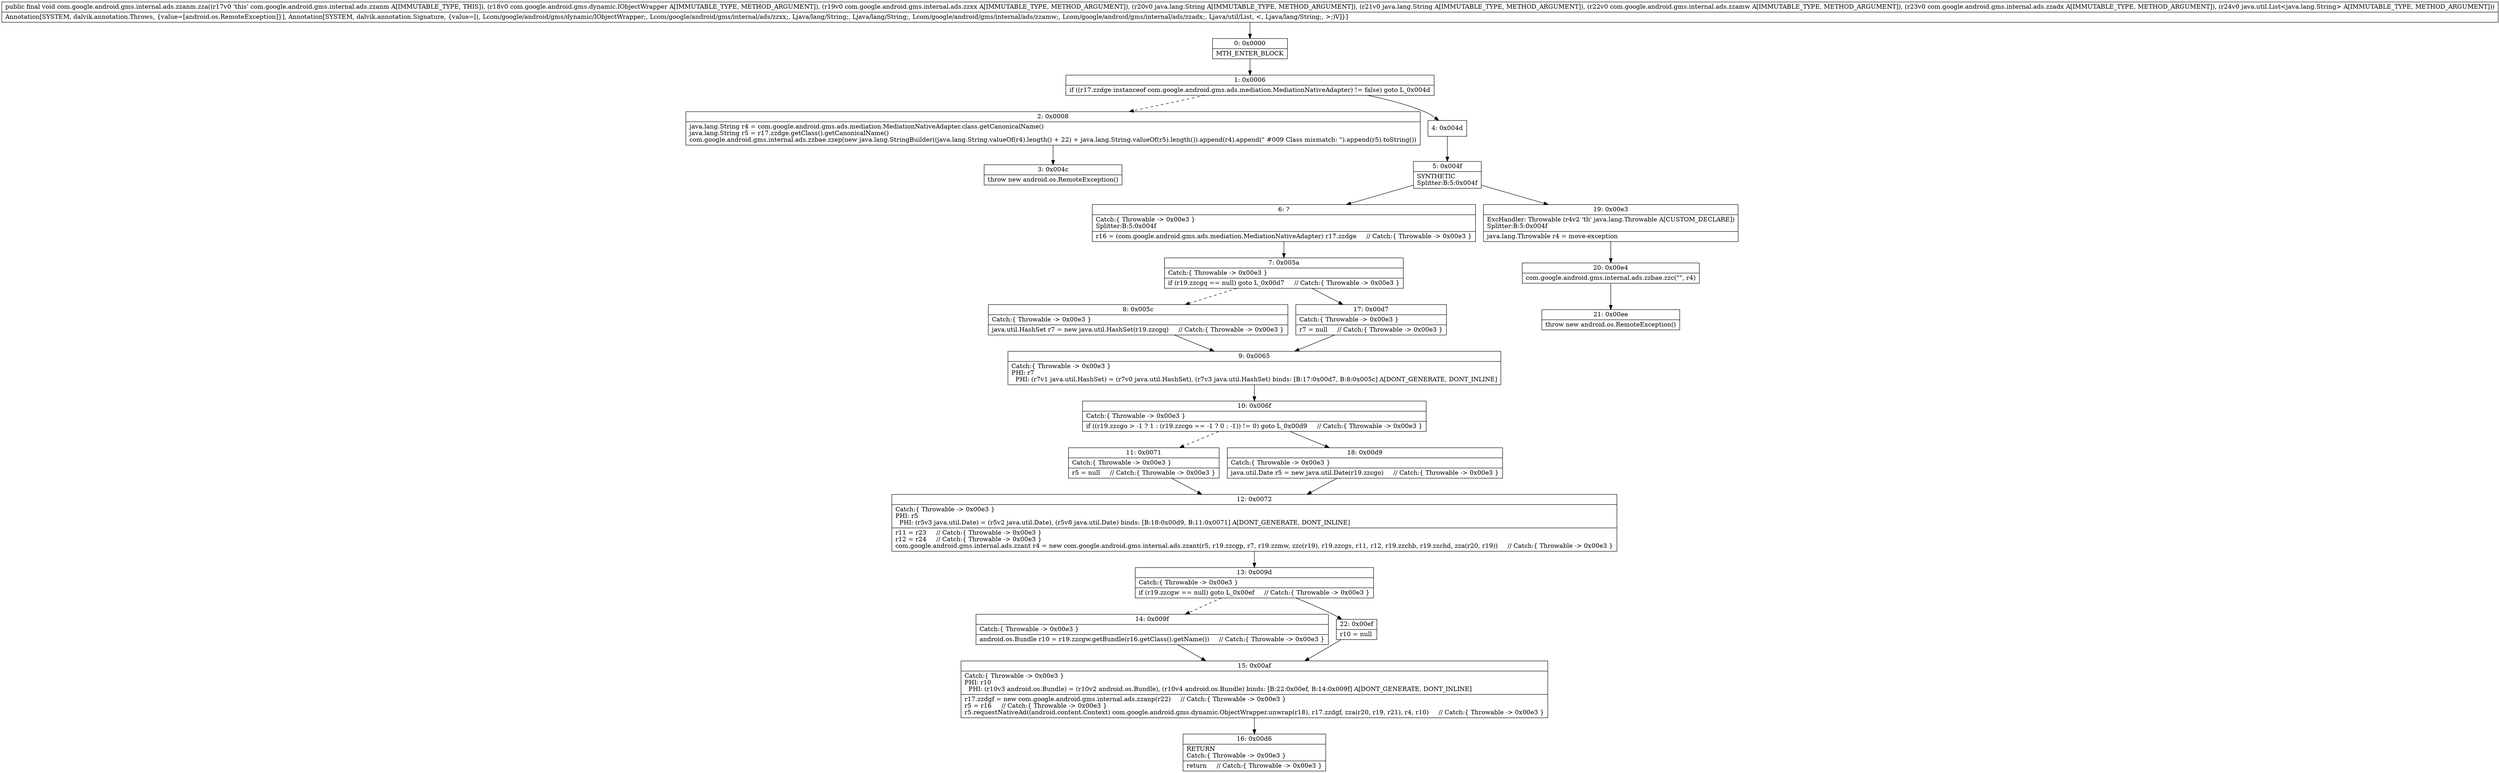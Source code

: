 digraph "CFG forcom.google.android.gms.internal.ads.zzanm.zza(Lcom\/google\/android\/gms\/dynamic\/IObjectWrapper;Lcom\/google\/android\/gms\/internal\/ads\/zzxx;Ljava\/lang\/String;Ljava\/lang\/String;Lcom\/google\/android\/gms\/internal\/ads\/zzamw;Lcom\/google\/android\/gms\/internal\/ads\/zzadx;Ljava\/util\/List;)V" {
Node_0 [shape=record,label="{0\:\ 0x0000|MTH_ENTER_BLOCK\l}"];
Node_1 [shape=record,label="{1\:\ 0x0006|if ((r17.zzdge instanceof com.google.android.gms.ads.mediation.MediationNativeAdapter) != false) goto L_0x004d\l}"];
Node_2 [shape=record,label="{2\:\ 0x0008|java.lang.String r4 = com.google.android.gms.ads.mediation.MediationNativeAdapter.class.getCanonicalName()\ljava.lang.String r5 = r17.zzdge.getClass().getCanonicalName()\lcom.google.android.gms.internal.ads.zzbae.zzep(new java.lang.StringBuilder((java.lang.String.valueOf(r4).length() + 22) + java.lang.String.valueOf(r5).length()).append(r4).append(\" #009 Class mismatch: \").append(r5).toString())\l}"];
Node_3 [shape=record,label="{3\:\ 0x004c|throw new android.os.RemoteException()\l}"];
Node_4 [shape=record,label="{4\:\ 0x004d}"];
Node_5 [shape=record,label="{5\:\ 0x004f|SYNTHETIC\lSplitter:B:5:0x004f\l}"];
Node_6 [shape=record,label="{6\:\ ?|Catch:\{ Throwable \-\> 0x00e3 \}\lSplitter:B:5:0x004f\l|r16 = (com.google.android.gms.ads.mediation.MediationNativeAdapter) r17.zzdge     \/\/ Catch:\{ Throwable \-\> 0x00e3 \}\l}"];
Node_7 [shape=record,label="{7\:\ 0x005a|Catch:\{ Throwable \-\> 0x00e3 \}\l|if (r19.zzcgq == null) goto L_0x00d7     \/\/ Catch:\{ Throwable \-\> 0x00e3 \}\l}"];
Node_8 [shape=record,label="{8\:\ 0x005c|Catch:\{ Throwable \-\> 0x00e3 \}\l|java.util.HashSet r7 = new java.util.HashSet(r19.zzcgq)     \/\/ Catch:\{ Throwable \-\> 0x00e3 \}\l}"];
Node_9 [shape=record,label="{9\:\ 0x0065|Catch:\{ Throwable \-\> 0x00e3 \}\lPHI: r7 \l  PHI: (r7v1 java.util.HashSet) = (r7v0 java.util.HashSet), (r7v3 java.util.HashSet) binds: [B:17:0x00d7, B:8:0x005c] A[DONT_GENERATE, DONT_INLINE]\l}"];
Node_10 [shape=record,label="{10\:\ 0x006f|Catch:\{ Throwable \-\> 0x00e3 \}\l|if ((r19.zzcgo \> \-1 ? 1 : (r19.zzcgo == \-1 ? 0 : \-1)) != 0) goto L_0x00d9     \/\/ Catch:\{ Throwable \-\> 0x00e3 \}\l}"];
Node_11 [shape=record,label="{11\:\ 0x0071|Catch:\{ Throwable \-\> 0x00e3 \}\l|r5 = null     \/\/ Catch:\{ Throwable \-\> 0x00e3 \}\l}"];
Node_12 [shape=record,label="{12\:\ 0x0072|Catch:\{ Throwable \-\> 0x00e3 \}\lPHI: r5 \l  PHI: (r5v3 java.util.Date) = (r5v2 java.util.Date), (r5v8 java.util.Date) binds: [B:18:0x00d9, B:11:0x0071] A[DONT_GENERATE, DONT_INLINE]\l|r11 = r23     \/\/ Catch:\{ Throwable \-\> 0x00e3 \}\lr12 = r24     \/\/ Catch:\{ Throwable \-\> 0x00e3 \}\lcom.google.android.gms.internal.ads.zzant r4 = new com.google.android.gms.internal.ads.zzant(r5, r19.zzcgp, r7, r19.zzmw, zzc(r19), r19.zzcgs, r11, r12, r19.zzchb, r19.zzchd, zza(r20, r19))     \/\/ Catch:\{ Throwable \-\> 0x00e3 \}\l}"];
Node_13 [shape=record,label="{13\:\ 0x009d|Catch:\{ Throwable \-\> 0x00e3 \}\l|if (r19.zzcgw == null) goto L_0x00ef     \/\/ Catch:\{ Throwable \-\> 0x00e3 \}\l}"];
Node_14 [shape=record,label="{14\:\ 0x009f|Catch:\{ Throwable \-\> 0x00e3 \}\l|android.os.Bundle r10 = r19.zzcgw.getBundle(r16.getClass().getName())     \/\/ Catch:\{ Throwable \-\> 0x00e3 \}\l}"];
Node_15 [shape=record,label="{15\:\ 0x00af|Catch:\{ Throwable \-\> 0x00e3 \}\lPHI: r10 \l  PHI: (r10v3 android.os.Bundle) = (r10v2 android.os.Bundle), (r10v4 android.os.Bundle) binds: [B:22:0x00ef, B:14:0x009f] A[DONT_GENERATE, DONT_INLINE]\l|r17.zzdgf = new com.google.android.gms.internal.ads.zzanp(r22)     \/\/ Catch:\{ Throwable \-\> 0x00e3 \}\lr5 = r16     \/\/ Catch:\{ Throwable \-\> 0x00e3 \}\lr5.requestNativeAd((android.content.Context) com.google.android.gms.dynamic.ObjectWrapper.unwrap(r18), r17.zzdgf, zza(r20, r19, r21), r4, r10)     \/\/ Catch:\{ Throwable \-\> 0x00e3 \}\l}"];
Node_16 [shape=record,label="{16\:\ 0x00d6|RETURN\lCatch:\{ Throwable \-\> 0x00e3 \}\l|return     \/\/ Catch:\{ Throwable \-\> 0x00e3 \}\l}"];
Node_17 [shape=record,label="{17\:\ 0x00d7|Catch:\{ Throwable \-\> 0x00e3 \}\l|r7 = null     \/\/ Catch:\{ Throwable \-\> 0x00e3 \}\l}"];
Node_18 [shape=record,label="{18\:\ 0x00d9|Catch:\{ Throwable \-\> 0x00e3 \}\l|java.util.Date r5 = new java.util.Date(r19.zzcgo)     \/\/ Catch:\{ Throwable \-\> 0x00e3 \}\l}"];
Node_19 [shape=record,label="{19\:\ 0x00e3|ExcHandler: Throwable (r4v2 'th' java.lang.Throwable A[CUSTOM_DECLARE])\lSplitter:B:5:0x004f\l|java.lang.Throwable r4 = move\-exception\l}"];
Node_20 [shape=record,label="{20\:\ 0x00e4|com.google.android.gms.internal.ads.zzbae.zzc(\"\", r4)\l}"];
Node_21 [shape=record,label="{21\:\ 0x00ee|throw new android.os.RemoteException()\l}"];
Node_22 [shape=record,label="{22\:\ 0x00ef|r10 = null\l}"];
MethodNode[shape=record,label="{public final void com.google.android.gms.internal.ads.zzanm.zza((r17v0 'this' com.google.android.gms.internal.ads.zzanm A[IMMUTABLE_TYPE, THIS]), (r18v0 com.google.android.gms.dynamic.IObjectWrapper A[IMMUTABLE_TYPE, METHOD_ARGUMENT]), (r19v0 com.google.android.gms.internal.ads.zzxx A[IMMUTABLE_TYPE, METHOD_ARGUMENT]), (r20v0 java.lang.String A[IMMUTABLE_TYPE, METHOD_ARGUMENT]), (r21v0 java.lang.String A[IMMUTABLE_TYPE, METHOD_ARGUMENT]), (r22v0 com.google.android.gms.internal.ads.zzamw A[IMMUTABLE_TYPE, METHOD_ARGUMENT]), (r23v0 com.google.android.gms.internal.ads.zzadx A[IMMUTABLE_TYPE, METHOD_ARGUMENT]), (r24v0 java.util.List\<java.lang.String\> A[IMMUTABLE_TYPE, METHOD_ARGUMENT]))  | Annotation[SYSTEM, dalvik.annotation.Throws, \{value=[android.os.RemoteException]\}], Annotation[SYSTEM, dalvik.annotation.Signature, \{value=[(, Lcom\/google\/android\/gms\/dynamic\/IObjectWrapper;, Lcom\/google\/android\/gms\/internal\/ads\/zzxx;, Ljava\/lang\/String;, Ljava\/lang\/String;, Lcom\/google\/android\/gms\/internal\/ads\/zzamw;, Lcom\/google\/android\/gms\/internal\/ads\/zzadx;, Ljava\/util\/List, \<, Ljava\/lang\/String;, \>;)V]\}]\l}"];
MethodNode -> Node_0;
Node_0 -> Node_1;
Node_1 -> Node_2[style=dashed];
Node_1 -> Node_4;
Node_2 -> Node_3;
Node_4 -> Node_5;
Node_5 -> Node_6;
Node_5 -> Node_19;
Node_6 -> Node_7;
Node_7 -> Node_8[style=dashed];
Node_7 -> Node_17;
Node_8 -> Node_9;
Node_9 -> Node_10;
Node_10 -> Node_11[style=dashed];
Node_10 -> Node_18;
Node_11 -> Node_12;
Node_12 -> Node_13;
Node_13 -> Node_14[style=dashed];
Node_13 -> Node_22;
Node_14 -> Node_15;
Node_15 -> Node_16;
Node_17 -> Node_9;
Node_18 -> Node_12;
Node_19 -> Node_20;
Node_20 -> Node_21;
Node_22 -> Node_15;
}

